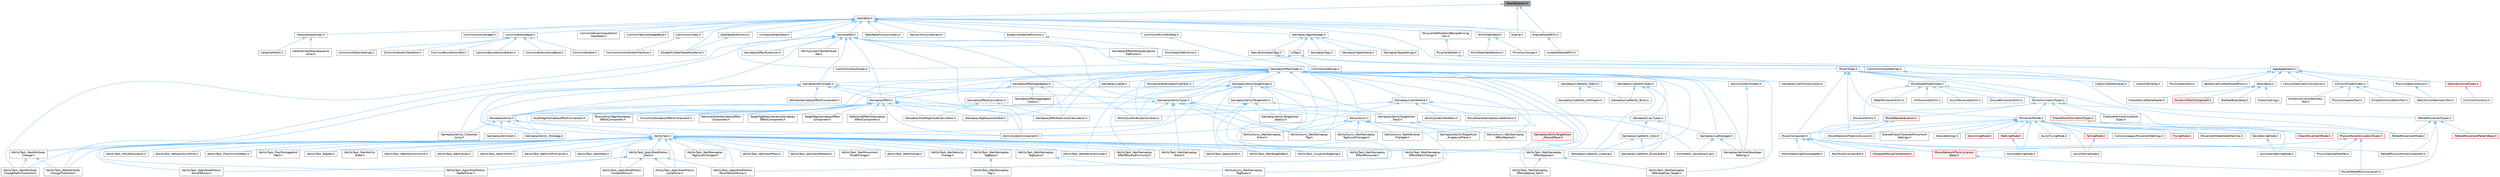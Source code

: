 digraph "DataTableUtils.h"
{
 // INTERACTIVE_SVG=YES
 // LATEX_PDF_SIZE
  bgcolor="transparent";
  edge [fontname=Helvetica,fontsize=10,labelfontname=Helvetica,labelfontsize=10];
  node [fontname=Helvetica,fontsize=10,shape=box,height=0.2,width=0.4];
  Node1 [id="Node000001",label="DataTableUtils.h",height=0.2,width=0.4,color="gray40", fillcolor="grey60", style="filled", fontcolor="black",tooltip=" "];
  Node1 -> Node2 [id="edge1_Node000001_Node000002",dir="back",color="steelblue1",style="solid",tooltip=" "];
  Node2 [id="Node000002",label="DataTable.h",height=0.2,width=0.4,color="grey40", fillcolor="white", style="filled",URL="$d3/dba/DataTable_8h.html",tooltip=" "];
  Node2 -> Node3 [id="edge2_Node000002_Node000003",dir="back",color="steelblue1",style="solid",tooltip=" "];
  Node3 [id="Node000003",label="AttributeSet.h",height=0.2,width=0.4,color="grey40", fillcolor="white", style="filled",URL="$da/d01/AttributeSet_8h.html",tooltip=" "];
  Node3 -> Node4 [id="edge3_Node000003_Node000004",dir="back",color="steelblue1",style="solid",tooltip=" "];
  Node4 [id="Node000004",label="AbilitySystemBlueprintLibrary.h",height=0.2,width=0.4,color="grey40", fillcolor="white", style="filled",URL="$d5/dd6/AbilitySystemBlueprintLibrary_8h.html",tooltip=" "];
  Node3 -> Node5 [id="edge4_Node000003_Node000005",dir="back",color="steelblue1",style="solid",tooltip=" "];
  Node5 [id="Node000005",label="AbilitySystemComponent.h",height=0.2,width=0.4,color="grey40", fillcolor="white", style="filled",URL="$d0/da3/AbilitySystemComponent_8h.html",tooltip=" "];
  Node3 -> Node6 [id="edge5_Node000003_Node000006",dir="back",color="steelblue1",style="solid",tooltip=" "];
  Node6 [id="Node000006",label="AbilitySystemTestAttribute\lSet.h",height=0.2,width=0.4,color="grey40", fillcolor="white", style="filled",URL="$df/d1f/AbilitySystemTestAttributeSet_8h.html",tooltip=" "];
  Node3 -> Node7 [id="edge6_Node000003_Node000007",dir="back",color="steelblue1",style="solid",tooltip=" "];
  Node7 [id="Node000007",label="AbilityTask_WaitAttribute\lChange.h",height=0.2,width=0.4,color="grey40", fillcolor="white", style="filled",URL="$dd/d60/AbilityTask__WaitAttributeChange_8h.html",tooltip=" "];
  Node7 -> Node8 [id="edge7_Node000007_Node000008",dir="back",color="steelblue1",style="solid",tooltip=" "];
  Node8 [id="Node000008",label="AbilityTask_WaitAttribute\lChangeRatioThreshold.h",height=0.2,width=0.4,color="grey40", fillcolor="white", style="filled",URL="$de/d5e/AbilityTask__WaitAttributeChangeRatioThreshold_8h.html",tooltip=" "];
  Node7 -> Node9 [id="edge8_Node000007_Node000009",dir="back",color="steelblue1",style="solid",tooltip=" "];
  Node9 [id="Node000009",label="AbilityTask_WaitAttribute\lChangeThreshold.h",height=0.2,width=0.4,color="grey40", fillcolor="white", style="filled",URL="$db/d3e/AbilityTask__WaitAttributeChangeThreshold_8h.html",tooltip=" "];
  Node3 -> Node8 [id="edge9_Node000003_Node000008",dir="back",color="steelblue1",style="solid",tooltip=" "];
  Node3 -> Node9 [id="edge10_Node000003_Node000009",dir="back",color="steelblue1",style="solid",tooltip=" "];
  Node3 -> Node10 [id="edge11_Node000003_Node000010",dir="back",color="steelblue1",style="solid",tooltip=" "];
  Node10 [id="Node000010",label="GameplayAbilitySpec.h",height=0.2,width=0.4,color="grey40", fillcolor="white", style="filled",URL="$dd/daf/GameplayAbilitySpec_8h.html",tooltip=" "];
  Node10 -> Node11 [id="edge12_Node000010_Node000011",dir="back",color="steelblue1",style="solid",tooltip=" "];
  Node11 [id="Node000011",label="AbilitiesGameplayEffectComponent.h",height=0.2,width=0.4,color="grey40", fillcolor="white", style="filled",URL="$da/db0/AbilitiesGameplayEffectComponent_8h.html",tooltip=" "];
  Node10 -> Node5 [id="edge13_Node000010_Node000005",dir="back",color="steelblue1",style="solid",tooltip=" "];
  Node10 -> Node12 [id="edge14_Node000010_Node000012",dir="back",color="steelblue1",style="solid",tooltip=" "];
  Node12 [id="Node000012",label="AbilityTask.h",height=0.2,width=0.4,color="grey40", fillcolor="white", style="filled",URL="$d2/d8e/AbilityTask_8h.html",tooltip=" "];
  Node12 -> Node13 [id="edge15_Node000012_Node000013",dir="back",color="steelblue1",style="solid",tooltip=" "];
  Node13 [id="Node000013",label="AbilityTask_ApplyRootMotion\lConstantForce.h",height=0.2,width=0.4,color="grey40", fillcolor="white", style="filled",URL="$d0/de8/AbilityTask__ApplyRootMotionConstantForce_8h.html",tooltip=" "];
  Node12 -> Node14 [id="edge16_Node000012_Node000014",dir="back",color="steelblue1",style="solid",tooltip=" "];
  Node14 [id="Node000014",label="AbilityTask_ApplyRootMotion\lJumpForce.h",height=0.2,width=0.4,color="grey40", fillcolor="white", style="filled",URL="$d7/db6/AbilityTask__ApplyRootMotionJumpForce_8h.html",tooltip=" "];
  Node12 -> Node15 [id="edge17_Node000012_Node000015",dir="back",color="steelblue1",style="solid",tooltip=" "];
  Node15 [id="Node000015",label="AbilityTask_ApplyRootMotion\lMoveToActorForce.h",height=0.2,width=0.4,color="grey40", fillcolor="white", style="filled",URL="$d5/de3/AbilityTask__ApplyRootMotionMoveToActorForce_8h.html",tooltip=" "];
  Node12 -> Node16 [id="edge18_Node000012_Node000016",dir="back",color="steelblue1",style="solid",tooltip=" "];
  Node16 [id="Node000016",label="AbilityTask_ApplyRootMotion\lMoveToForce.h",height=0.2,width=0.4,color="grey40", fillcolor="white", style="filled",URL="$d3/dc3/AbilityTask__ApplyRootMotionMoveToForce_8h.html",tooltip=" "];
  Node12 -> Node17 [id="edge19_Node000012_Node000017",dir="back",color="steelblue1",style="solid",tooltip=" "];
  Node17 [id="Node000017",label="AbilityTask_ApplyRootMotion\lRadialForce.h",height=0.2,width=0.4,color="grey40", fillcolor="white", style="filled",URL="$da/d06/AbilityTask__ApplyRootMotionRadialForce_8h.html",tooltip=" "];
  Node12 -> Node18 [id="edge20_Node000012_Node000018",dir="back",color="steelblue1",style="solid",tooltip=" "];
  Node18 [id="Node000018",label="AbilityTask_ApplyRootMotion\l_Base.h",height=0.2,width=0.4,color="grey40", fillcolor="white", style="filled",URL="$d8/d7d/AbilityTask__ApplyRootMotion__Base_8h.html",tooltip=" "];
  Node18 -> Node13 [id="edge21_Node000018_Node000013",dir="back",color="steelblue1",style="solid",tooltip=" "];
  Node18 -> Node14 [id="edge22_Node000018_Node000014",dir="back",color="steelblue1",style="solid",tooltip=" "];
  Node18 -> Node15 [id="edge23_Node000018_Node000015",dir="back",color="steelblue1",style="solid",tooltip=" "];
  Node18 -> Node16 [id="edge24_Node000018_Node000016",dir="back",color="steelblue1",style="solid",tooltip=" "];
  Node18 -> Node17 [id="edge25_Node000018_Node000017",dir="back",color="steelblue1",style="solid",tooltip=" "];
  Node12 -> Node19 [id="edge26_Node000012_Node000019",dir="back",color="steelblue1",style="solid",tooltip=" "];
  Node19 [id="Node000019",label="AbilityTask_MoveToLocation.h",height=0.2,width=0.4,color="grey40", fillcolor="white", style="filled",URL="$da/d8d/AbilityTask__MoveToLocation_8h.html",tooltip=" "];
  Node12 -> Node20 [id="edge27_Node000012_Node000020",dir="back",color="steelblue1",style="solid",tooltip=" "];
  Node20 [id="Node000020",label="AbilityTask_NetworkSyncPoint.h",height=0.2,width=0.4,color="grey40", fillcolor="white", style="filled",URL="$dc/d62/AbilityTask__NetworkSyncPoint_8h.html",tooltip=" "];
  Node12 -> Node21 [id="edge28_Node000012_Node000021",dir="back",color="steelblue1",style="solid",tooltip=" "];
  Node21 [id="Node000021",label="AbilityTask_PlayAnimAndWait.h",height=0.2,width=0.4,color="grey40", fillcolor="white", style="filled",URL="$d4/d50/AbilityTask__PlayAnimAndWait_8h.html",tooltip=" "];
  Node12 -> Node22 [id="edge29_Node000012_Node000022",dir="back",color="steelblue1",style="solid",tooltip=" "];
  Node22 [id="Node000022",label="AbilityTask_PlayMontageAnd\lWait.h",height=0.2,width=0.4,color="grey40", fillcolor="white", style="filled",URL="$de/d05/AbilityTask__PlayMontageAndWait_8h.html",tooltip=" "];
  Node12 -> Node23 [id="edge30_Node000012_Node000023",dir="back",color="steelblue1",style="solid",tooltip=" "];
  Node23 [id="Node000023",label="AbilityTask_Repeat.h",height=0.2,width=0.4,color="grey40", fillcolor="white", style="filled",URL="$da/d7d/AbilityTask__Repeat_8h.html",tooltip=" "];
  Node12 -> Node24 [id="edge31_Node000012_Node000024",dir="back",color="steelblue1",style="solid",tooltip=" "];
  Node24 [id="Node000024",label="AbilityTask_SpawnActor.h",height=0.2,width=0.4,color="grey40", fillcolor="white", style="filled",URL="$dc/d97/AbilityTask__SpawnActor_8h.html",tooltip=" "];
  Node12 -> Node25 [id="edge32_Node000012_Node000025",dir="back",color="steelblue1",style="solid",tooltip=" "];
  Node25 [id="Node000025",label="AbilityTask_StartAbility\lState.h",height=0.2,width=0.4,color="grey40", fillcolor="white", style="filled",URL="$db/d91/AbilityTask__StartAbilityState_8h.html",tooltip=" "];
  Node12 -> Node26 [id="edge33_Node000012_Node000026",dir="back",color="steelblue1",style="solid",tooltip=" "];
  Node26 [id="Node000026",label="AbilityTask_VisualizeTargeting.h",height=0.2,width=0.4,color="grey40", fillcolor="white", style="filled",URL="$df/dbd/AbilityTask__VisualizeTargeting_8h.html",tooltip=" "];
  Node12 -> Node27 [id="edge34_Node000012_Node000027",dir="back",color="steelblue1",style="solid",tooltip=" "];
  Node27 [id="Node000027",label="AbilityTask_WaitAbilityActivate.h",height=0.2,width=0.4,color="grey40", fillcolor="white", style="filled",URL="$db/da3/AbilityTask__WaitAbilityActivate_8h.html",tooltip=" "];
  Node12 -> Node28 [id="edge35_Node000012_Node000028",dir="back",color="steelblue1",style="solid",tooltip=" "];
  Node28 [id="Node000028",label="AbilityTask_WaitAbilityCommit.h",height=0.2,width=0.4,color="grey40", fillcolor="white", style="filled",URL="$de/de8/AbilityTask__WaitAbilityCommit_8h.html",tooltip=" "];
  Node12 -> Node7 [id="edge36_Node000012_Node000007",dir="back",color="steelblue1",style="solid",tooltip=" "];
  Node12 -> Node8 [id="edge37_Node000012_Node000008",dir="back",color="steelblue1",style="solid",tooltip=" "];
  Node12 -> Node9 [id="edge38_Node000012_Node000009",dir="back",color="steelblue1",style="solid",tooltip=" "];
  Node12 -> Node29 [id="edge39_Node000012_Node000029",dir="back",color="steelblue1",style="solid",tooltip=" "];
  Node29 [id="Node000029",label="AbilityTask_WaitCancel.h",height=0.2,width=0.4,color="grey40", fillcolor="white", style="filled",URL="$dc/d16/AbilityTask__WaitCancel_8h.html",tooltip=" "];
  Node12 -> Node30 [id="edge40_Node000012_Node000030",dir="back",color="steelblue1",style="solid",tooltip=" "];
  Node30 [id="Node000030",label="AbilityTask_WaitConfirm.h",height=0.2,width=0.4,color="grey40", fillcolor="white", style="filled",URL="$d3/d4f/AbilityTask__WaitConfirm_8h.html",tooltip=" "];
  Node12 -> Node31 [id="edge41_Node000012_Node000031",dir="back",color="steelblue1",style="solid",tooltip=" "];
  Node31 [id="Node000031",label="AbilityTask_WaitConfirmCancel.h",height=0.2,width=0.4,color="grey40", fillcolor="white", style="filled",URL="$de/d88/AbilityTask__WaitConfirmCancel_8h.html",tooltip=" "];
  Node12 -> Node32 [id="edge42_Node000012_Node000032",dir="back",color="steelblue1",style="solid",tooltip=" "];
  Node32 [id="Node000032",label="AbilityTask_WaitDelay.h",height=0.2,width=0.4,color="grey40", fillcolor="white", style="filled",URL="$dc/d63/AbilityTask__WaitDelay_8h.html",tooltip=" "];
  Node12 -> Node33 [id="edge43_Node000012_Node000033",dir="back",color="steelblue1",style="solid",tooltip=" "];
  Node33 [id="Node000033",label="AbilityTask_WaitGameplay\lEffectApplied.h",height=0.2,width=0.4,color="grey40", fillcolor="white", style="filled",URL="$d8/dfe/AbilityTask__WaitGameplayEffectApplied_8h.html",tooltip=" "];
  Node33 -> Node34 [id="edge44_Node000033_Node000034",dir="back",color="steelblue1",style="solid",tooltip=" "];
  Node34 [id="Node000034",label="AbilityTask_WaitGameplay\lEffectApplied_Self.h",height=0.2,width=0.4,color="grey40", fillcolor="white", style="filled",URL="$d0/d01/AbilityTask__WaitGameplayEffectApplied__Self_8h.html",tooltip=" "];
  Node33 -> Node35 [id="edge45_Node000033_Node000035",dir="back",color="steelblue1",style="solid",tooltip=" "];
  Node35 [id="Node000035",label="AbilityTask_WaitGameplay\lEffectApplied_Target.h",height=0.2,width=0.4,color="grey40", fillcolor="white", style="filled",URL="$db/dc4/AbilityTask__WaitGameplayEffectApplied__Target_8h.html",tooltip=" "];
  Node12 -> Node36 [id="edge46_Node000012_Node000036",dir="back",color="steelblue1",style="solid",tooltip=" "];
  Node36 [id="Node000036",label="AbilityTask_WaitGameplay\lEffectBlockedImmunity.h",height=0.2,width=0.4,color="grey40", fillcolor="white", style="filled",URL="$d4/d24/AbilityTask__WaitGameplayEffectBlockedImmunity_8h.html",tooltip=" "];
  Node12 -> Node37 [id="edge47_Node000012_Node000037",dir="back",color="steelblue1",style="solid",tooltip=" "];
  Node37 [id="Node000037",label="AbilityTask_WaitGameplay\lEffectRemoved.h",height=0.2,width=0.4,color="grey40", fillcolor="white", style="filled",URL="$d1/da9/AbilityTask__WaitGameplayEffectRemoved_8h.html",tooltip=" "];
  Node12 -> Node38 [id="edge48_Node000012_Node000038",dir="back",color="steelblue1",style="solid",tooltip=" "];
  Node38 [id="Node000038",label="AbilityTask_WaitGameplay\lEffectStackChange.h",height=0.2,width=0.4,color="grey40", fillcolor="white", style="filled",URL="$de/db3/AbilityTask__WaitGameplayEffectStackChange_8h.html",tooltip=" "];
  Node12 -> Node39 [id="edge49_Node000012_Node000039",dir="back",color="steelblue1",style="solid",tooltip=" "];
  Node39 [id="Node000039",label="AbilityTask_WaitGameplay\lEvent.h",height=0.2,width=0.4,color="grey40", fillcolor="white", style="filled",URL="$dc/db8/AbilityTask__WaitGameplayEvent_8h.html",tooltip=" "];
  Node12 -> Node40 [id="edge50_Node000012_Node000040",dir="back",color="steelblue1",style="solid",tooltip=" "];
  Node40 [id="Node000040",label="AbilityTask_WaitGameplay\lTagBase.h",height=0.2,width=0.4,color="grey40", fillcolor="white", style="filled",URL="$d8/dd0/AbilityTask__WaitGameplayTagBase_8h.html",tooltip=" "];
  Node40 -> Node41 [id="edge51_Node000040_Node000041",dir="back",color="steelblue1",style="solid",tooltip=" "];
  Node41 [id="Node000041",label="AbilityTask_WaitGameplay\lTag.h",height=0.2,width=0.4,color="grey40", fillcolor="white", style="filled",URL="$d3/d4f/AbilityTask__WaitGameplayTag_8h.html",tooltip=" "];
  Node12 -> Node42 [id="edge52_Node000012_Node000042",dir="back",color="steelblue1",style="solid",tooltip=" "];
  Node42 [id="Node000042",label="AbilityTask_WaitGameplay\lTagCountChanged.h",height=0.2,width=0.4,color="grey40", fillcolor="white", style="filled",URL="$dd/d55/AbilityTask__WaitGameplayTagCountChanged_8h.html",tooltip=" "];
  Node12 -> Node43 [id="edge53_Node000012_Node000043",dir="back",color="steelblue1",style="solid",tooltip=" "];
  Node43 [id="Node000043",label="AbilityTask_WaitGameplay\lTagQuery.h",height=0.2,width=0.4,color="grey40", fillcolor="white", style="filled",URL="$d4/d7f/AbilityTask__WaitGameplayTagQuery_8h.html",tooltip=" "];
  Node43 -> Node44 [id="edge54_Node000043_Node000044",dir="back",color="steelblue1",style="solid",tooltip=" "];
  Node44 [id="Node000044",label="AbilityAsync_WaitGameplay\lTagQuery.h",height=0.2,width=0.4,color="grey40", fillcolor="white", style="filled",URL="$d5/d29/AbilityAsync__WaitGameplayTagQuery_8h.html",tooltip=" "];
  Node12 -> Node45 [id="edge55_Node000012_Node000045",dir="back",color="steelblue1",style="solid",tooltip=" "];
  Node45 [id="Node000045",label="AbilityTask_WaitInputPress.h",height=0.2,width=0.4,color="grey40", fillcolor="white", style="filled",URL="$d6/d00/AbilityTask__WaitInputPress_8h.html",tooltip=" "];
  Node12 -> Node46 [id="edge56_Node000012_Node000046",dir="back",color="steelblue1",style="solid",tooltip=" "];
  Node46 [id="Node000046",label="AbilityTask_WaitInputRelease.h",height=0.2,width=0.4,color="grey40", fillcolor="white", style="filled",URL="$d1/d89/AbilityTask__WaitInputRelease_8h.html",tooltip=" "];
  Node12 -> Node47 [id="edge57_Node000012_Node000047",dir="back",color="steelblue1",style="solid",tooltip=" "];
  Node47 [id="Node000047",label="AbilityTask_WaitMovement\lModeChange.h",height=0.2,width=0.4,color="grey40", fillcolor="white", style="filled",URL="$d9/df7/AbilityTask__WaitMovementModeChange_8h.html",tooltip=" "];
  Node12 -> Node48 [id="edge58_Node000012_Node000048",dir="back",color="steelblue1",style="solid",tooltip=" "];
  Node48 [id="Node000048",label="AbilityTask_WaitOverlap.h",height=0.2,width=0.4,color="grey40", fillcolor="white", style="filled",URL="$d9/dab/AbilityTask__WaitOverlap_8h.html",tooltip=" "];
  Node12 -> Node49 [id="edge59_Node000012_Node000049",dir="back",color="steelblue1",style="solid",tooltip=" "];
  Node49 [id="Node000049",label="AbilityTask_WaitTargetData.h",height=0.2,width=0.4,color="grey40", fillcolor="white", style="filled",URL="$d2/d40/AbilityTask__WaitTargetData_8h.html",tooltip=" "];
  Node12 -> Node50 [id="edge60_Node000012_Node000050",dir="back",color="steelblue1",style="solid",tooltip=" "];
  Node50 [id="Node000050",label="AbilityTask_WaitVelocity\lChange.h",height=0.2,width=0.4,color="grey40", fillcolor="white", style="filled",URL="$da/d38/AbilityTask__WaitVelocityChange_8h.html",tooltip=" "];
  Node10 -> Node51 [id="edge61_Node000010_Node000051",dir="back",color="steelblue1",style="solid",tooltip=" "];
  Node51 [id="Node000051",label="GameplayAbility.h",height=0.2,width=0.4,color="grey40", fillcolor="white", style="filled",URL="$dc/d44/GameplayAbility_8h.html",tooltip=" "];
  Node51 -> Node5 [id="edge62_Node000051_Node000005",dir="back",color="steelblue1",style="solid",tooltip=" "];
  Node51 -> Node12 [id="edge63_Node000051_Node000012",dir="back",color="steelblue1",style="solid",tooltip=" "];
  Node51 -> Node52 [id="edge64_Node000051_Node000052",dir="back",color="steelblue1",style="solid",tooltip=" "];
  Node52 [id="Node000052",label="GameplayAbilitySet.h",height=0.2,width=0.4,color="grey40", fillcolor="white", style="filled",URL="$d5/d19/GameplayAbilitySet_8h.html",tooltip=" "];
  Node51 -> Node53 [id="edge65_Node000051_Node000053",dir="back",color="steelblue1",style="solid",tooltip=" "];
  Node53 [id="Node000053",label="GameplayAbility_Character\lJump.h",height=0.2,width=0.4,color="grey40", fillcolor="white", style="filled",URL="$d7/dd2/GameplayAbility__CharacterJump_8h.html",tooltip=" "];
  Node51 -> Node54 [id="edge66_Node000051_Node000054",dir="back",color="steelblue1",style="solid",tooltip=" "];
  Node54 [id="Node000054",label="GameplayAbility_Montage.h",height=0.2,width=0.4,color="grey40", fillcolor="white", style="filled",URL="$d6/d77/GameplayAbility__Montage_8h.html",tooltip=" "];
  Node10 -> Node55 [id="edge67_Node000010_Node000055",dir="back",color="steelblue1",style="solid",tooltip=" "];
  Node55 [id="Node000055",label="GameplayAbilityTypes.h",height=0.2,width=0.4,color="grey40", fillcolor="white", style="filled",URL="$d1/dd9/GameplayAbilityTypes_8h.html",tooltip=" "];
  Node55 -> Node56 [id="edge68_Node000055_Node000056",dir="back",color="steelblue1",style="solid",tooltip=" "];
  Node56 [id="Node000056",label="AbilityAsync.h",height=0.2,width=0.4,color="grey40", fillcolor="white", style="filled",URL="$d8/dce/AbilityAsync_8h.html",tooltip=" "];
  Node56 -> Node57 [id="edge69_Node000056_Node000057",dir="back",color="steelblue1",style="solid",tooltip=" "];
  Node57 [id="Node000057",label="AbilityAsync_WaitAttribute\lChanged.h",height=0.2,width=0.4,color="grey40", fillcolor="white", style="filled",URL="$d8/d81/AbilityAsync__WaitAttributeChanged_8h.html",tooltip=" "];
  Node56 -> Node58 [id="edge70_Node000056_Node000058",dir="back",color="steelblue1",style="solid",tooltip=" "];
  Node58 [id="Node000058",label="AbilityAsync_WaitGameplay\lEffectApplied.h",height=0.2,width=0.4,color="grey40", fillcolor="white", style="filled",URL="$dd/d1a/AbilityAsync__WaitGameplayEffectApplied_8h.html",tooltip=" "];
  Node56 -> Node59 [id="edge71_Node000056_Node000059",dir="back",color="steelblue1",style="solid",tooltip=" "];
  Node59 [id="Node000059",label="AbilityAsync_WaitGameplay\lEvent.h",height=0.2,width=0.4,color="grey40", fillcolor="white", style="filled",URL="$d4/d2d/AbilityAsync__WaitGameplayEvent_8h.html",tooltip=" "];
  Node56 -> Node60 [id="edge72_Node000056_Node000060",dir="back",color="steelblue1",style="solid",tooltip=" "];
  Node60 [id="Node000060",label="AbilityAsync_WaitGameplay\lTag.h",height=0.2,width=0.4,color="grey40", fillcolor="white", style="filled",URL="$d8/dc5/AbilityAsync__WaitGameplayTag_8h.html",tooltip=" "];
  Node56 -> Node61 [id="edge73_Node000056_Node000061",dir="back",color="steelblue1",style="solid",tooltip=" "];
  Node61 [id="Node000061",label="AbilityAsync_WaitGameplay\lTagCountChanged.h",height=0.2,width=0.4,color="grey40", fillcolor="white", style="filled",URL="$d3/d03/AbilityAsync__WaitGameplayTagCountChanged_8h.html",tooltip=" "];
  Node56 -> Node44 [id="edge74_Node000056_Node000044",dir="back",color="steelblue1",style="solid",tooltip=" "];
  Node55 -> Node57 [id="edge75_Node000055_Node000057",dir="back",color="steelblue1",style="solid",tooltip=" "];
  Node55 -> Node59 [id="edge76_Node000055_Node000059",dir="back",color="steelblue1",style="solid",tooltip=" "];
  Node55 -> Node60 [id="edge77_Node000055_Node000060",dir="back",color="steelblue1",style="solid",tooltip=" "];
  Node55 -> Node4 [id="edge78_Node000055_Node000004",dir="back",color="steelblue1",style="solid",tooltip=" "];
  Node55 -> Node12 [id="edge79_Node000055_Node000012",dir="back",color="steelblue1",style="solid",tooltip=" "];
  Node55 -> Node39 [id="edge80_Node000055_Node000039",dir="back",color="steelblue1",style="solid",tooltip=" "];
  Node55 -> Node51 [id="edge81_Node000055_Node000051",dir="back",color="steelblue1",style="solid",tooltip=" "];
  Node10 -> Node53 [id="edge82_Node000010_Node000053",dir="back",color="steelblue1",style="solid",tooltip=" "];
  Node10 -> Node54 [id="edge83_Node000010_Node000054",dir="back",color="steelblue1",style="solid",tooltip=" "];
  Node10 -> Node62 [id="edge84_Node000010_Node000062",dir="back",color="steelblue1",style="solid",tooltip=" "];
  Node62 [id="Node000062",label="GameplayEffect.h",height=0.2,width=0.4,color="grey40", fillcolor="white", style="filled",URL="$d4/d15/GameplayEffect_8h.html",tooltip=" "];
  Node62 -> Node5 [id="edge85_Node000062_Node000005",dir="back",color="steelblue1",style="solid",tooltip=" "];
  Node62 -> Node63 [id="edge86_Node000062_Node000063",dir="back",color="steelblue1",style="solid",tooltip=" "];
  Node63 [id="Node000063",label="AdditionalEffectsGameplay\lEffectComponent.h",height=0.2,width=0.4,color="grey40", fillcolor="white", style="filled",URL="$d5/dd7/AdditionalEffectsGameplayEffectComponent_8h.html",tooltip=" "];
  Node62 -> Node64 [id="edge87_Node000062_Node000064",dir="back",color="steelblue1",style="solid",tooltip=" "];
  Node64 [id="Node000064",label="AssetTagsGameplayEffectComponent.h",height=0.2,width=0.4,color="grey40", fillcolor="white", style="filled",URL="$df/d29/AssetTagsGameplayEffectComponent_8h.html",tooltip=" "];
  Node62 -> Node65 [id="edge88_Node000062_Node000065",dir="back",color="steelblue1",style="solid",tooltip=" "];
  Node65 [id="Node000065",label="BlockAbilityTagsGameplay\lEffectComponent.h",height=0.2,width=0.4,color="grey40", fillcolor="white", style="filled",URL="$d3/dad/BlockAbilityTagsGameplayEffectComponent_8h.html",tooltip=" "];
  Node62 -> Node51 [id="edge89_Node000062_Node000051",dir="back",color="steelblue1",style="solid",tooltip=" "];
  Node62 -> Node54 [id="edge90_Node000062_Node000054",dir="back",color="steelblue1",style="solid",tooltip=" "];
  Node62 -> Node66 [id="edge91_Node000062_Node000066",dir="back",color="steelblue1",style="solid",tooltip=" "];
  Node66 [id="Node000066",label="GameplayCue_Types.h",height=0.2,width=0.4,color="grey40", fillcolor="white", style="filled",URL="$da/d67/GameplayCue__Types_8h.html",tooltip=" "];
  Node66 -> Node67 [id="edge92_Node000066_Node000067",dir="back",color="steelblue1",style="solid",tooltip=" "];
  Node67 [id="Node000067",label="GameplayCueManager.h",height=0.2,width=0.4,color="grey40", fillcolor="white", style="filled",URL="$d7/d4e/GameplayCueManager_8h.html",tooltip=" "];
  Node67 -> Node68 [id="edge93_Node000067_Node000068",dir="back",color="steelblue1",style="solid",tooltip=" "];
  Node68 [id="Node000068",label="AnimNotify_GameplayCue.h",height=0.2,width=0.4,color="grey40", fillcolor="white", style="filled",URL="$da/d48/AnimNotify__GameplayCue_8h.html",tooltip=" "];
  Node67 -> Node69 [id="edge94_Node000067_Node000069",dir="back",color="steelblue1",style="solid",tooltip=" "];
  Node69 [id="Node000069",label="GameplayAbilitiesDeveloper\lSettings.h",height=0.2,width=0.4,color="grey40", fillcolor="white", style="filled",URL="$d3/d55/GameplayAbilitiesDeveloperSettings_8h.html",tooltip=" "];
  Node66 -> Node70 [id="edge95_Node000066_Node000070",dir="back",color="steelblue1",style="solid",tooltip=" "];
  Node70 [id="Node000070",label="GameplayCueNotify_Actor.h",height=0.2,width=0.4,color="grey40", fillcolor="white", style="filled",URL="$df/d91/GameplayCueNotify__Actor_8h.html",tooltip=" "];
  Node70 -> Node71 [id="edge96_Node000070_Node000071",dir="back",color="steelblue1",style="solid",tooltip=" "];
  Node71 [id="Node000071",label="GameplayCueNotify_BurstLatent.h",height=0.2,width=0.4,color="grey40", fillcolor="white", style="filled",URL="$df/db0/GameplayCueNotify__BurstLatent_8h.html",tooltip=" "];
  Node70 -> Node72 [id="edge97_Node000070_Node000072",dir="back",color="steelblue1",style="solid",tooltip=" "];
  Node72 [id="Node000072",label="GameplayCueNotify_Looping.h",height=0.2,width=0.4,color="grey40", fillcolor="white", style="filled",URL="$d5/db4/GameplayCueNotify__Looping_8h.html",tooltip=" "];
  Node62 -> Node73 [id="edge98_Node000062_Node000073",dir="back",color="steelblue1",style="solid",tooltip=" "];
  Node73 [id="Node000073",label="GameplayEffectExecutionCalculation.h",height=0.2,width=0.4,color="grey40", fillcolor="white", style="filled",URL="$df/d9d/GameplayEffectExecutionCalculation_8h.html",tooltip=" "];
  Node62 -> Node74 [id="edge99_Node000062_Node000074",dir="back",color="steelblue1",style="solid",tooltip=" "];
  Node74 [id="Node000074",label="GameplayModMagnitudeCalculation.h",height=0.2,width=0.4,color="grey40", fillcolor="white", style="filled",URL="$dd/da6/GameplayModMagnitudeCalculation_8h.html",tooltip=" "];
  Node62 -> Node75 [id="edge100_Node000062_Node000075",dir="back",color="steelblue1",style="solid",tooltip=" "];
  Node75 [id="Node000075",label="GameplayTagResponseTable.h",height=0.2,width=0.4,color="grey40", fillcolor="white", style="filled",URL="$d1/d27/GameplayTagResponseTable_8h.html",tooltip=" "];
  Node62 -> Node76 [id="edge101_Node000062_Node000076",dir="back",color="steelblue1",style="solid",tooltip=" "];
  Node76 [id="Node000076",label="ImmunityGameplayEffectComponent.h",height=0.2,width=0.4,color="grey40", fillcolor="white", style="filled",URL="$d7/dae/ImmunityGameplayEffectComponent_8h.html",tooltip=" "];
  Node62 -> Node77 [id="edge102_Node000062_Node000077",dir="back",color="steelblue1",style="solid",tooltip=" "];
  Node77 [id="Node000077",label="RemoveOtherGameplayEffect\lComponent.h",height=0.2,width=0.4,color="grey40", fillcolor="white", style="filled",URL="$d8/da2/RemoveOtherGameplayEffectComponent_8h.html",tooltip=" "];
  Node62 -> Node78 [id="edge103_Node000062_Node000078",dir="back",color="steelblue1",style="solid",tooltip=" "];
  Node78 [id="Node000078",label="TargetTagRequirementsGameplay\lEffectComponent.h",height=0.2,width=0.4,color="grey40", fillcolor="white", style="filled",URL="$d3/df8/TargetTagRequirementsGameplayEffectComponent_8h.html",tooltip=" "];
  Node62 -> Node79 [id="edge104_Node000062_Node000079",dir="back",color="steelblue1",style="solid",tooltip=" "];
  Node79 [id="Node000079",label="TargetTagsGameplayEffect\lComponent.h",height=0.2,width=0.4,color="grey40", fillcolor="white", style="filled",URL="$d5/d2e/TargetTagsGameplayEffectComponent_8h.html",tooltip=" "];
  Node3 -> Node55 [id="edge105_Node000003_Node000055",dir="back",color="steelblue1",style="solid",tooltip=" "];
  Node3 -> Node62 [id="edge106_Node000003_Node000062",dir="back",color="steelblue1",style="solid",tooltip=" "];
  Node3 -> Node80 [id="edge107_Node000003_Node000080",dir="back",color="steelblue1",style="solid",tooltip=" "];
  Node80 [id="Node000080",label="GameplayEffectAttributeCapture\lDefinition.h",height=0.2,width=0.4,color="grey40", fillcolor="white", style="filled",URL="$dd/d62/GameplayEffectAttributeCaptureDefinition_8h.html",tooltip=" "];
  Node80 -> Node81 [id="edge108_Node000080_Node000081",dir="back",color="steelblue1",style="solid",tooltip=" "];
  Node81 [id="Node000081",label="GameplayEffectTypes.h",height=0.2,width=0.4,color="grey40", fillcolor="white", style="filled",URL="$d7/d59/GameplayEffectTypes_8h.html",tooltip=" "];
  Node81 -> Node56 [id="edge109_Node000081_Node000056",dir="back",color="steelblue1",style="solid",tooltip=" "];
  Node81 -> Node57 [id="edge110_Node000081_Node000057",dir="back",color="steelblue1",style="solid",tooltip=" "];
  Node81 -> Node58 [id="edge111_Node000081_Node000058",dir="back",color="steelblue1",style="solid",tooltip=" "];
  Node81 -> Node59 [id="edge112_Node000081_Node000059",dir="back",color="steelblue1",style="solid",tooltip=" "];
  Node81 -> Node60 [id="edge113_Node000081_Node000060",dir="back",color="steelblue1",style="solid",tooltip=" "];
  Node81 -> Node4 [id="edge114_Node000081_Node000004",dir="back",color="steelblue1",style="solid",tooltip=" "];
  Node81 -> Node82 [id="edge115_Node000081_Node000082",dir="back",color="steelblue1",style="solid",tooltip=" "];
  Node82 [id="Node000082",label="AbilitySystemGlobals.h",height=0.2,width=0.4,color="grey40", fillcolor="white", style="filled",URL="$dc/d82/AbilitySystemGlobals_8h.html",tooltip=" "];
  Node82 -> Node69 [id="edge116_Node000082_Node000069",dir="back",color="steelblue1",style="solid",tooltip=" "];
  Node81 -> Node27 [id="edge117_Node000081_Node000027",dir="back",color="steelblue1",style="solid",tooltip=" "];
  Node81 -> Node33 [id="edge118_Node000081_Node000033",dir="back",color="steelblue1",style="solid",tooltip=" "];
  Node81 -> Node34 [id="edge119_Node000081_Node000034",dir="back",color="steelblue1",style="solid",tooltip=" "];
  Node81 -> Node35 [id="edge120_Node000081_Node000035",dir="back",color="steelblue1",style="solid",tooltip=" "];
  Node81 -> Node36 [id="edge121_Node000081_Node000036",dir="back",color="steelblue1",style="solid",tooltip=" "];
  Node81 -> Node37 [id="edge122_Node000081_Node000037",dir="back",color="steelblue1",style="solid",tooltip=" "];
  Node81 -> Node38 [id="edge123_Node000081_Node000038",dir="back",color="steelblue1",style="solid",tooltip=" "];
  Node81 -> Node69 [id="edge124_Node000081_Node000069",dir="back",color="steelblue1",style="solid",tooltip=" "];
  Node81 -> Node51 [id="edge125_Node000081_Node000051",dir="back",color="steelblue1",style="solid",tooltip=" "];
  Node81 -> Node10 [id="edge126_Node000081_Node000010",dir="back",color="steelblue1",style="solid",tooltip=" "];
  Node81 -> Node83 [id="edge127_Node000081_Node000083",dir="back",color="steelblue1",style="solid",tooltip=" "];
  Node83 [id="Node000083",label="GameplayAbilityTargetTypes.h",height=0.2,width=0.4,color="grey40", fillcolor="white", style="filled",URL="$d8/dd1/GameplayAbilityTargetTypes_8h.html",tooltip=" "];
  Node83 -> Node4 [id="edge128_Node000083_Node000004",dir="back",color="steelblue1",style="solid",tooltip=" "];
  Node83 -> Node5 [id="edge129_Node000083_Node000005",dir="back",color="steelblue1",style="solid",tooltip=" "];
  Node83 -> Node15 [id="edge130_Node000083_Node000015",dir="back",color="steelblue1",style="solid",tooltip=" "];
  Node83 -> Node24 [id="edge131_Node000083_Node000024",dir="back",color="steelblue1",style="solid",tooltip=" "];
  Node83 -> Node51 [id="edge132_Node000083_Node000051",dir="back",color="steelblue1",style="solid",tooltip=" "];
  Node83 -> Node84 [id="edge133_Node000083_Node000084",dir="back",color="steelblue1",style="solid",tooltip=" "];
  Node84 [id="Node000084",label="GameplayAbilityTargetActor.h",height=0.2,width=0.4,color="grey40", fillcolor="white", style="filled",URL="$d7/d35/GameplayAbilityTargetActor_8h.html",tooltip=" "];
  Node84 -> Node26 [id="edge134_Node000084_Node000026",dir="back",color="steelblue1",style="solid",tooltip=" "];
  Node84 -> Node49 [id="edge135_Node000084_Node000049",dir="back",color="steelblue1",style="solid",tooltip=" "];
  Node84 -> Node85 [id="edge136_Node000084_Node000085",dir="back",color="steelblue1",style="solid",tooltip=" "];
  Node85 [id="Node000085",label="GameplayAbilityTargetActor\l_Radius.h",height=0.2,width=0.4,color="grey40", fillcolor="white", style="filled",URL="$da/d31/GameplayAbilityTargetActor__Radius_8h.html",tooltip=" "];
  Node84 -> Node86 [id="edge137_Node000084_Node000086",dir="back",color="steelblue1",style="solid",tooltip=" "];
  Node86 [id="Node000086",label="GameplayAbilityTargetActor\l_Trace.h",height=0.2,width=0.4,color="grey40", fillcolor="white", style="filled",URL="$d6/d1b/GameplayAbilityTargetActor__Trace_8h.html",tooltip=" "];
  Node86 -> Node87 [id="edge138_Node000086_Node000087",dir="back",color="steelblue1",style="solid",tooltip=" "];
  Node87 [id="Node000087",label="GameplayAbilityTargetActor\l_GroundTrace.h",height=0.2,width=0.4,color="red", fillcolor="#FFF0F0", style="filled",URL="$d8/daf/GameplayAbilityTargetActor__GroundTrace_8h.html",tooltip=" "];
  Node86 -> Node89 [id="edge139_Node000086_Node000089",dir="back",color="steelblue1",style="solid",tooltip=" "];
  Node89 [id="Node000089",label="GameplayAbilityTargetActor\l_SingleLineTrace.h",height=0.2,width=0.4,color="grey40", fillcolor="white", style="filled",URL="$dc/d15/GameplayAbilityTargetActor__SingleLineTrace_8h.html",tooltip=" "];
  Node83 -> Node85 [id="edge140_Node000083_Node000085",dir="back",color="steelblue1",style="solid",tooltip=" "];
  Node83 -> Node86 [id="edge141_Node000083_Node000086",dir="back",color="steelblue1",style="solid",tooltip=" "];
  Node83 -> Node55 [id="edge142_Node000083_Node000055",dir="back",color="steelblue1",style="solid",tooltip=" "];
  Node81 -> Node55 [id="edge143_Node000081_Node000055",dir="back",color="steelblue1",style="solid",tooltip=" "];
  Node81 -> Node90 [id="edge144_Node000081_Node000090",dir="back",color="steelblue1",style="solid",tooltip=" "];
  Node90 [id="Node000090",label="GameplayCueFunctionLibrary.h",height=0.2,width=0.4,color="grey40", fillcolor="white", style="filled",URL="$db/d7d/GameplayCueFunctionLibrary_8h.html",tooltip=" "];
  Node81 -> Node91 [id="edge145_Node000081_Node000091",dir="back",color="steelblue1",style="solid",tooltip=" "];
  Node91 [id="Node000091",label="GameplayCueInterface.h",height=0.2,width=0.4,color="grey40", fillcolor="white", style="filled",URL="$d3/d31/GameplayCueInterface_8h.html",tooltip=" "];
  Node91 -> Node4 [id="edge146_Node000091_Node000004",dir="back",color="steelblue1",style="solid",tooltip=" "];
  Node91 -> Node5 [id="edge147_Node000091_Node000005",dir="back",color="steelblue1",style="solid",tooltip=" "];
  Node91 -> Node92 [id="edge148_Node000091_Node000092",dir="back",color="steelblue1",style="solid",tooltip=" "];
  Node92 [id="Node000092",label="AbilitySystemTestPawn.h",height=0.2,width=0.4,color="grey40", fillcolor="white", style="filled",URL="$d9/d5f/AbilitySystemTestPawn_8h.html",tooltip=" "];
  Node91 -> Node68 [id="edge149_Node000091_Node000068",dir="back",color="steelblue1",style="solid",tooltip=" "];
  Node91 -> Node93 [id="edge150_Node000091_Node000093",dir="back",color="steelblue1",style="solid",tooltip=" "];
  Node93 [id="Node000093",label="MovieSceneGameplayCueSections.h",height=0.2,width=0.4,color="grey40", fillcolor="white", style="filled",URL="$df/ded/MovieSceneGameplayCueSections_8h.html",tooltip=" "];
  Node81 -> Node67 [id="edge151_Node000081_Node000067",dir="back",color="steelblue1",style="solid",tooltip=" "];
  Node81 -> Node94 [id="edge152_Node000081_Node000094",dir="back",color="steelblue1",style="solid",tooltip=" "];
  Node94 [id="Node000094",label="GameplayCueNotifyTypes.h",height=0.2,width=0.4,color="grey40", fillcolor="white", style="filled",URL="$d7/d1f/GameplayCueNotifyTypes_8h.html",tooltip=" "];
  Node94 -> Node95 [id="edge153_Node000094_Node000095",dir="back",color="steelblue1",style="solid",tooltip=" "];
  Node95 [id="Node000095",label="GameplayCueNotify_Burst.h",height=0.2,width=0.4,color="grey40", fillcolor="white", style="filled",URL="$d6/d4a/GameplayCueNotify__Burst_8h.html",tooltip=" "];
  Node94 -> Node71 [id="edge154_Node000094_Node000071",dir="back",color="steelblue1",style="solid",tooltip=" "];
  Node94 -> Node72 [id="edge155_Node000094_Node000072",dir="back",color="steelblue1",style="solid",tooltip=" "];
  Node81 -> Node96 [id="edge156_Node000081_Node000096",dir="back",color="steelblue1",style="solid",tooltip=" "];
  Node96 [id="Node000096",label="GameplayCueNotify_Static.h",height=0.2,width=0.4,color="grey40", fillcolor="white", style="filled",URL="$d2/dbf/GameplayCueNotify__Static_8h.html",tooltip=" "];
  Node96 -> Node95 [id="edge157_Node000096_Node000095",dir="back",color="steelblue1",style="solid",tooltip=" "];
  Node96 -> Node97 [id="edge158_Node000096_Node000097",dir="back",color="steelblue1",style="solid",tooltip=" "];
  Node97 [id="Node000097",label="GameplayCueNotify_HitImpact.h",height=0.2,width=0.4,color="grey40", fillcolor="white", style="filled",URL="$d5/da8/GameplayCueNotify__HitImpact_8h.html",tooltip=" "];
  Node81 -> Node98 [id="edge159_Node000081_Node000098",dir="back",color="steelblue1",style="solid",tooltip=" "];
  Node98 [id="Node000098",label="GameplayCueSet.h",height=0.2,width=0.4,color="grey40", fillcolor="white", style="filled",URL="$df/d35/GameplayCueSet_8h.html",tooltip=" "];
  Node81 -> Node66 [id="edge160_Node000081_Node000066",dir="back",color="steelblue1",style="solid",tooltip=" "];
  Node81 -> Node62 [id="edge161_Node000081_Node000062",dir="back",color="steelblue1",style="solid",tooltip=" "];
  Node81 -> Node99 [id="edge162_Node000081_Node000099",dir="back",color="steelblue1",style="solid",tooltip=" "];
  Node99 [id="Node000099",label="GameplayEffectAggregator.h",height=0.2,width=0.4,color="grey40", fillcolor="white", style="filled",URL="$d9/d7f/GameplayEffectAggregator_8h.html",tooltip=" "];
  Node99 -> Node62 [id="edge163_Node000099_Node000062",dir="back",color="steelblue1",style="solid",tooltip=" "];
  Node99 -> Node100 [id="edge164_Node000099_Node000100",dir="back",color="steelblue1",style="solid",tooltip=" "];
  Node100 [id="Node000100",label="GameplayEffectAggregator\lLibrary.h",height=0.2,width=0.4,color="grey40", fillcolor="white", style="filled",URL="$db/da9/GameplayEffectAggregatorLibrary_8h.html",tooltip=" "];
  Node99 -> Node73 [id="edge165_Node000099_Node000073",dir="back",color="steelblue1",style="solid",tooltip=" "];
  Node81 -> Node101 [id="edge166_Node000081_Node000101",dir="back",color="steelblue1",style="solid",tooltip=" "];
  Node101 [id="Node000101",label="GameplayEffectCalculation.h",height=0.2,width=0.4,color="grey40", fillcolor="white", style="filled",URL="$d7/d32/GameplayEffectCalculation_8h.html",tooltip=" "];
  Node101 -> Node73 [id="edge167_Node000101_Node000073",dir="back",color="steelblue1",style="solid",tooltip=" "];
  Node101 -> Node74 [id="edge168_Node000101_Node000074",dir="back",color="steelblue1",style="solid",tooltip=" "];
  Node81 -> Node73 [id="edge169_Node000081_Node000073",dir="back",color="steelblue1",style="solid",tooltip=" "];
  Node81 -> Node75 [id="edge170_Node000081_Node000075",dir="back",color="steelblue1",style="solid",tooltip=" "];
  Node81 -> Node102 [id="edge171_Node000081_Node000102",dir="back",color="steelblue1",style="solid",tooltip=" "];
  Node102 [id="Node000102",label="MovieSceneGameplayCueTrack.h",height=0.2,width=0.4,color="grey40", fillcolor="white", style="filled",URL="$d8/d37/MovieSceneGameplayCueTrack_8h.html",tooltip=" "];
  Node3 -> Node103 [id="edge172_Node000003_Node000103",dir="back",color="steelblue1",style="solid",tooltip=" "];
  Node103 [id="Node000103",label="GameplayEffectExtension.h",height=0.2,width=0.4,color="grey40", fillcolor="white", style="filled",URL="$d6/db4/GameplayEffectExtension_8h.html",tooltip=" "];
  Node3 -> Node81 [id="edge173_Node000003_Node000081",dir="back",color="steelblue1",style="solid",tooltip=" "];
  Node2 -> Node104 [id="edge174_Node000002_Node000104",dir="back",color="steelblue1",style="solid",tooltip=" "];
  Node104 [id="Node000104",label="BlueprintGraphDefinitions.h",height=0.2,width=0.4,color="grey40", fillcolor="white", style="filled",URL="$d7/d5e/BlueprintGraphDefinitions_8h.html",tooltip=" "];
  Node104 -> Node105 [id="edge175_Node000104_Node000105",dir="back",color="steelblue1",style="solid",tooltip=" "];
  Node105 [id="Node000105",label="AnimGraphDefinitions.h",height=0.2,width=0.4,color="grey40", fillcolor="white", style="filled",URL="$d9/d78/AnimGraphDefinitions_8h.html",tooltip=" "];
  Node2 -> Node106 [id="edge176_Node000002_Node000106",dir="back",color="steelblue1",style="solid",tooltip=" "];
  Node106 [id="Node000106",label="CelestialDataTypes.h",height=0.2,width=0.4,color="grey40", fillcolor="white", style="filled",URL="$d4/d10/CelestialDataTypes_8h.html",tooltip=" "];
  Node106 -> Node107 [id="edge177_Node000106_Node000107",dir="back",color="steelblue1",style="solid",tooltip=" "];
  Node107 [id="Node000107",label="CelestialMaths.h",height=0.2,width=0.4,color="grey40", fillcolor="white", style="filled",URL="$d8/d15/CelestialMaths_8h.html",tooltip=" "];
  Node106 -> Node108 [id="edge178_Node000106_Node000108",dir="back",color="steelblue1",style="solid",tooltip=" "];
  Node108 [id="Node000108",label="CelestialVaultDaySequence\lActor.h",height=0.2,width=0.4,color="grey40", fillcolor="white", style="filled",URL="$d2/dad/CelestialVaultDaySequenceActor_8h.html",tooltip=" "];
  Node2 -> Node109 [id="edge179_Node000002_Node000109",dir="back",color="steelblue1",style="solid",tooltip=" "];
  Node109 [id="Node000109",label="CommonActionWidget.h",height=0.2,width=0.4,color="grey40", fillcolor="white", style="filled",URL="$dc/dc3/CommonActionWidget_8h.html",tooltip=" "];
  Node2 -> Node110 [id="edge180_Node000002_Node000110",dir="back",color="steelblue1",style="solid",tooltip=" "];
  Node110 [id="Node000110",label="CommonButtonBase.h",height=0.2,width=0.4,color="grey40", fillcolor="white", style="filled",URL="$df/d0b/CommonButtonBase_8h.html",tooltip=" "];
  Node110 -> Node111 [id="edge181_Node000110_Node000111",dir="back",color="steelblue1",style="solid",tooltip=" "];
  Node111 [id="Node000111",label="CommonBoundActionBar.h",height=0.2,width=0.4,color="grey40", fillcolor="white", style="filled",URL="$dc/df9/CommonBoundActionBar_8h.html",tooltip=" "];
  Node110 -> Node112 [id="edge182_Node000110_Node000112",dir="back",color="steelblue1",style="solid",tooltip=" "];
  Node112 [id="Node000112",label="CommonBoundActionButton.h",height=0.2,width=0.4,color="grey40", fillcolor="white", style="filled",URL="$d1/d5d/CommonBoundActionButton_8h.html",tooltip=" "];
  Node110 -> Node113 [id="edge183_Node000110_Node000113",dir="back",color="steelblue1",style="solid",tooltip=" "];
  Node113 [id="Node000113",label="CommonButtonGroupBase.h",height=0.2,width=0.4,color="grey40", fillcolor="white", style="filled",URL="$d2/dc1/CommonButtonGroupBase_8h.html",tooltip=" "];
  Node110 -> Node114 [id="edge184_Node000110_Node000114",dir="back",color="steelblue1",style="solid",tooltip=" "];
  Node114 [id="Node000114",label="CommonRotator.h",height=0.2,width=0.4,color="grey40", fillcolor="white", style="filled",URL="$d3/d3f/CommonRotator_8h.html",tooltip=" "];
  Node110 -> Node115 [id="edge185_Node000110_Node000115",dir="back",color="steelblue1",style="solid",tooltip=" "];
  Node115 [id="Node000115",label="CommonUIEditorSettings.h",height=0.2,width=0.4,color="grey40", fillcolor="white", style="filled",URL="$dd/d37/CommonUIEditorSettings_8h.html",tooltip=" "];
  Node110 -> Node116 [id="edge186_Node000110_Node000116",dir="back",color="steelblue1",style="solid",tooltip=" "];
  Node116 [id="Node000116",label="SCommonButtonTableRow.h",height=0.2,width=0.4,color="grey40", fillcolor="white", style="filled",URL="$df/d65/SCommonButtonTableRow_8h.html",tooltip=" "];
  Node2 -> Node117 [id="edge187_Node000002_Node000117",dir="back",color="steelblue1",style="solid",tooltip=" "];
  Node117 [id="Node000117",label="CommonGenericInputAction\lDataTable.h",height=0.2,width=0.4,color="grey40", fillcolor="white", style="filled",URL="$df/da2/CommonGenericInputActionDataTable_8h.html",tooltip=" "];
  Node2 -> Node118 [id="edge188_Node000002_Node000118",dir="back",color="steelblue1",style="solid",tooltip=" "];
  Node118 [id="Node000118",label="CommonTabListWidgetBase.h",height=0.2,width=0.4,color="grey40", fillcolor="white", style="filled",URL="$db/d8e/CommonTabListWidgetBase_8h.html",tooltip=" "];
  Node2 -> Node119 [id="edge189_Node000002_Node000119",dir="back",color="steelblue1",style="solid",tooltip=" "];
  Node119 [id="Node000119",label="CommonUIInputTypes.h",height=0.2,width=0.4,color="grey40", fillcolor="white", style="filled",URL="$d5/de8/CommonUIInputTypes_8h.html",tooltip=" "];
  Node2 -> Node120 [id="edge190_Node000002_Node000120",dir="back",color="steelblue1",style="solid",tooltip=" "];
  Node120 [id="Node000120",label="CommonUIRichTextData.h",height=0.2,width=0.4,color="grey40", fillcolor="white", style="filled",URL="$dc/da8/CommonUIRichTextData_8h.html",tooltip=" "];
  Node120 -> Node121 [id="edge191_Node000120_Node000121",dir="back",color="steelblue1",style="solid",tooltip=" "];
  Node121 [id="Node000121",label="CommonUISettings.h",height=0.2,width=0.4,color="grey40", fillcolor="white", style="filled",URL="$dd/d19/CommonUISettings_8h.html",tooltip=" "];
  Node2 -> Node122 [id="edge192_Node000002_Node000122",dir="back",color="steelblue1",style="solid",tooltip=" "];
  Node122 [id="Node000122",label="CommonUITypes.h",height=0.2,width=0.4,color="grey40", fillcolor="white", style="filled",URL="$db/d2b/CommonUITypes_8h.html",tooltip=" "];
  Node122 -> Node123 [id="edge193_Node000122_Node000123",dir="back",color="steelblue1",style="solid",tooltip=" "];
  Node123 [id="Node000123",label="CommonActionHandlerInterface.h",height=0.2,width=0.4,color="grey40", fillcolor="white", style="filled",URL="$d8/d0e/CommonActionHandlerInterface_8h.html",tooltip=" "];
  Node2 -> Node124 [id="edge194_Node000002_Node000124",dir="back",color="steelblue1",style="solid",tooltip=" "];
  Node124 [id="Node000124",label="CompositeDataTable.h",height=0.2,width=0.4,color="grey40", fillcolor="white", style="filled",URL="$dd/d23/CompositeDataTable_8h.html",tooltip=" "];
  Node2 -> Node125 [id="edge195_Node000002_Node000125",dir="back",color="steelblue1",style="solid",tooltip=" "];
  Node125 [id="Node000125",label="DataTableEditorUtils.h",height=0.2,width=0.4,color="grey40", fillcolor="white", style="filled",URL="$d6/d6f/DataTableEditorUtils_8h.html",tooltip=" "];
  Node125 -> Node126 [id="edge196_Node000125_Node000126",dir="back",color="steelblue1",style="solid",tooltip=" "];
  Node126 [id="Node000126",label="SGraphPinDataTableRowName.h",height=0.2,width=0.4,color="grey40", fillcolor="white", style="filled",URL="$d3/d40/SGraphPinDataTableRowName_8h.html",tooltip=" "];
  Node2 -> Node127 [id="edge197_Node000002_Node000127",dir="back",color="steelblue1",style="solid",tooltip=" "];
  Node127 [id="Node000127",label="DataTableFunctionLibrary.h",height=0.2,width=0.4,color="grey40", fillcolor="white", style="filled",URL="$d8/df7/DataTableFunctionLibrary_8h.html",tooltip=" "];
  Node2 -> Node128 [id="edge198_Node000002_Node000128",dir="back",color="steelblue1",style="solid",tooltip=" "];
  Node128 [id="Node000128",label="Engine.h",height=0.2,width=0.4,color="grey40", fillcolor="white", style="filled",URL="$d1/d34/Public_2Engine_8h.html",tooltip=" "];
  Node2 -> Node129 [id="edge199_Node000002_Node000129",dir="back",color="steelblue1",style="solid",tooltip=" "];
  Node129 [id="Node000129",label="EngineSharedPCH.h",height=0.2,width=0.4,color="grey40", fillcolor="white", style="filled",URL="$dc/dbb/EngineSharedPCH_8h.html",tooltip=" "];
  Node129 -> Node130 [id="edge200_Node000129_Node000130",dir="back",color="steelblue1",style="solid",tooltip=" "];
  Node130 [id="Node000130",label="UnrealEdSharedPCH.h",height=0.2,width=0.4,color="grey40", fillcolor="white", style="filled",URL="$d1/de6/UnrealEdSharedPCH_8h.html",tooltip=" "];
  Node2 -> Node131 [id="edge201_Node000002_Node000131",dir="back",color="steelblue1",style="solid",tooltip=" "];
  Node131 [id="Node000131",label="EpicSynth1Component.h",height=0.2,width=0.4,color="grey40", fillcolor="white", style="filled",URL="$d5/d2f/EpicSynth1Component_8h.html",tooltip=" "];
  Node2 -> Node132 [id="edge202_Node000002_Node000132",dir="back",color="steelblue1",style="solid",tooltip=" "];
  Node132 [id="Node000132",label="GameplayTagsManager.h",height=0.2,width=0.4,color="grey40", fillcolor="white", style="filled",URL="$d5/dc9/GameplayTagsManager_8h.html",tooltip=" "];
  Node132 -> Node133 [id="edge203_Node000132_Node000133",dir="back",color="steelblue1",style="solid",tooltip=" "];
  Node133 [id="Node000133",label="GameplayTags.h",height=0.2,width=0.4,color="grey40", fillcolor="white", style="filled",URL="$d0/d9b/GameplayTags_8h.html",tooltip=" "];
  Node132 -> Node134 [id="edge204_Node000132_Node000134",dir="back",color="steelblue1",style="solid",tooltip=" "];
  Node134 [id="Node000134",label="GameplayTagsModule.h",height=0.2,width=0.4,color="grey40", fillcolor="white", style="filled",URL="$dc/d65/GameplayTagsModule_8h.html",tooltip=" "];
  Node132 -> Node135 [id="edge205_Node000132_Node000135",dir="back",color="steelblue1",style="solid",tooltip=" "];
  Node135 [id="Node000135",label="GameplayTagsSettings.h",height=0.2,width=0.4,color="grey40", fillcolor="white", style="filled",URL="$d0/dec/GameplayTagsSettings_8h.html",tooltip=" "];
  Node132 -> Node136 [id="edge206_Node000132_Node000136",dir="back",color="steelblue1",style="solid",tooltip=" "];
  Node136 [id="Node000136",label="NativeGameplayTags.h",height=0.2,width=0.4,color="grey40", fillcolor="white", style="filled",URL="$da/d7f/NativeGameplayTags_8h.html",tooltip=" "];
  Node136 -> Node121 [id="edge207_Node000136_Node000121",dir="back",color="steelblue1",style="solid",tooltip=" "];
  Node136 -> Node137 [id="edge208_Node000136_Node000137",dir="back",color="steelblue1",style="solid",tooltip=" "];
  Node137 [id="Node000137",label="MoverTypes.h",height=0.2,width=0.4,color="grey40", fillcolor="white", style="filled",URL="$dd/d3e/MoverTypes_8h.html",tooltip=" "];
  Node137 -> Node138 [id="edge209_Node000137_Node000138",dir="back",color="steelblue1",style="solid",tooltip=" "];
  Node138 [id="Node000138",label="ChaosCharacterInputs.h",height=0.2,width=0.4,color="grey40", fillcolor="white", style="filled",URL="$de/dde/ChaosCharacterInputs_8h.html",tooltip=" "];
  Node137 -> Node139 [id="edge210_Node000137_Node000139",dir="back",color="steelblue1",style="solid",tooltip=" "];
  Node139 [id="Node000139",label="MovementMode.h",height=0.2,width=0.4,color="grey40", fillcolor="white", style="filled",URL="$d1/de0/MovementMode_8h.html",tooltip=" "];
  Node139 -> Node140 [id="edge211_Node000139_Node000140",dir="back",color="steelblue1",style="solid",tooltip=" "];
  Node140 [id="Node000140",label="AsyncFallingMode.h",height=0.2,width=0.4,color="grey40", fillcolor="white", style="filled",URL="$db/dd0/AsyncFallingMode_8h.html",tooltip=" "];
  Node139 -> Node141 [id="edge212_Node000139_Node000141",dir="back",color="steelblue1",style="solid",tooltip=" "];
  Node141 [id="Node000141",label="AsyncFlyingMode.h",height=0.2,width=0.4,color="grey40", fillcolor="white", style="filled",URL="$d9/d2e/AsyncFlyingMode_8h.html",tooltip=" "];
  Node139 -> Node142 [id="edge213_Node000139_Node000142",dir="back",color="steelblue1",style="solid",tooltip=" "];
  Node142 [id="Node000142",label="AsyncNavWalkingMode.h",height=0.2,width=0.4,color="grey40", fillcolor="white", style="filled",URL="$d2/d88/AsyncNavWalkingMode_8h.html",tooltip=" "];
  Node139 -> Node143 [id="edge214_Node000139_Node000143",dir="back",color="steelblue1",style="solid",tooltip=" "];
  Node143 [id="Node000143",label="AsyncWalkingMode.h",height=0.2,width=0.4,color="grey40", fillcolor="white", style="filled",URL="$de/daa/AsyncWalkingMode_8h.html",tooltip=" "];
  Node139 -> Node144 [id="edge215_Node000139_Node000144",dir="back",color="steelblue1",style="solid",tooltip=" "];
  Node144 [id="Node000144",label="ChaosMovementMode.h",height=0.2,width=0.4,color="red", fillcolor="#FFF0F0", style="filled",URL="$d4/dae/ChaosMovementMode_8h.html",tooltip=" "];
  Node139 -> Node150 [id="edge216_Node000139_Node000150",dir="back",color="steelblue1",style="solid",tooltip=" "];
  Node150 [id="Node000150",label="CommonLegacyMovementSettings.h",height=0.2,width=0.4,color="grey40", fillcolor="white", style="filled",URL="$d3/d61/CommonLegacyMovementSettings_8h.html",tooltip=" "];
  Node139 -> Node151 [id="edge217_Node000139_Node000151",dir="back",color="steelblue1",style="solid",tooltip=" "];
  Node151 [id="Node000151",label="FallingMode.h",height=0.2,width=0.4,color="red", fillcolor="#FFF0F0", style="filled",URL="$d8/ddd/FallingMode_8h.html",tooltip=" "];
  Node151 -> Node140 [id="edge218_Node000151_Node000140",dir="back",color="steelblue1",style="solid",tooltip=" "];
  Node139 -> Node153 [id="edge219_Node000139_Node000153",dir="back",color="steelblue1",style="solid",tooltip=" "];
  Node153 [id="Node000153",label="FlyingMode.h",height=0.2,width=0.4,color="red", fillcolor="#FFF0F0", style="filled",URL="$d8/def/FlyingMode_8h.html",tooltip=" "];
  Node139 -> Node155 [id="edge220_Node000139_Node000155",dir="back",color="steelblue1",style="solid",tooltip=" "];
  Node155 [id="Node000155",label="MovementModeStateMachine.h",height=0.2,width=0.4,color="grey40", fillcolor="white", style="filled",URL="$d0/d36/MovementModeStateMachine_8h.html",tooltip=" "];
  Node139 -> Node156 [id="edge221_Node000139_Node000156",dir="back",color="steelblue1",style="solid",tooltip=" "];
  Node156 [id="Node000156",label="MoverComponent.h",height=0.2,width=0.4,color="grey40", fillcolor="white", style="filled",URL="$dc/d95/MoverComponent_8h.html",tooltip=" "];
  Node156 -> Node157 [id="edge222_Node000156_Node000157",dir="back",color="steelblue1",style="solid",tooltip=" "];
  Node157 [id="Node000157",label="CharacterMoverComponent.h",height=0.2,width=0.4,color="red", fillcolor="#FFF0F0", style="filled",URL="$d2/d92/CharacterMoverComponent_8h.html",tooltip=" "];
  Node156 -> Node160 [id="edge223_Node000156_Node000160",dir="back",color="steelblue1",style="solid",tooltip=" "];
  Node160 [id="Node000160",label="MotionWarpingMoverAdapter.h",height=0.2,width=0.4,color="grey40", fillcolor="white", style="filled",URL="$d2/dbb/MotionWarpingMoverAdapter_8h.html",tooltip=" "];
  Node156 -> Node161 [id="edge224_Node000156_Node000161",dir="back",color="steelblue1",style="solid",tooltip=" "];
  Node161 [id="Node000161",label="MoverNetworkPhysicsLiaison\lBase.h",height=0.2,width=0.4,color="red", fillcolor="#FFF0F0", style="filled",URL="$d6/d54/MoverNetworkPhysicsLiaisonBase_8h.html",tooltip=" "];
  Node161 -> Node163 [id="edge225_Node000161_Node000163",dir="back",color="steelblue1",style="solid",tooltip=" "];
  Node163 [id="Node000163",label="MoverPathedPhysicsLiaison.h",height=0.2,width=0.4,color="grey40", fillcolor="white", style="filled",URL="$d8/d2d/MoverPathedPhysicsLiaison_8h.html",tooltip=" "];
  Node156 -> Node164 [id="edge226_Node000156_Node000164",dir="back",color="steelblue1",style="solid",tooltip=" "];
  Node164 [id="Node000164",label="NavMoverComponent.h",height=0.2,width=0.4,color="grey40", fillcolor="white", style="filled",URL="$df/dbc/NavMoverComponent_8h.html",tooltip=" "];
  Node156 -> Node165 [id="edge227_Node000156_Node000165",dir="back",color="steelblue1",style="solid",tooltip=" "];
  Node165 [id="Node000165",label="PathedPhysicsMoverComponent.h",height=0.2,width=0.4,color="grey40", fillcolor="white", style="filled",URL="$d2/dea/PathedPhysicsMoverComponent_8h.html",tooltip=" "];
  Node156 -> Node166 [id="edge228_Node000156_Node000166",dir="back",color="steelblue1",style="solid",tooltip=" "];
  Node166 [id="Node000166",label="PhysicsStanceModifier.h",height=0.2,width=0.4,color="grey40", fillcolor="white", style="filled",URL="$dc/d04/PhysicsStanceModifier_8h.html",tooltip=" "];
  Node139 -> Node167 [id="edge229_Node000139_Node000167",dir="back",color="steelblue1",style="solid",tooltip=" "];
  Node167 [id="Node000167",label="MoverNetworkPredictionLiaison.h",height=0.2,width=0.4,color="grey40", fillcolor="white", style="filled",URL="$d3/da4/MoverNetworkPredictionLiaison_8h.html",tooltip=" "];
  Node139 -> Node168 [id="edge230_Node000139_Node000168",dir="back",color="steelblue1",style="solid",tooltip=" "];
  Node168 [id="Node000168",label="NavWalkingMode.h",height=0.2,width=0.4,color="grey40", fillcolor="white", style="filled",URL="$d3/d7f/NavWalkingMode_8h.html",tooltip=" "];
  Node168 -> Node142 [id="edge231_Node000168_Node000142",dir="back",color="steelblue1",style="solid",tooltip=" "];
  Node139 -> Node169 [id="edge232_Node000139_Node000169",dir="back",color="steelblue1",style="solid",tooltip=" "];
  Node169 [id="Node000169",label="PathedMovementMode.h",height=0.2,width=0.4,color="grey40", fillcolor="white", style="filled",URL="$d7/de0/PathedMovementMode_8h.html",tooltip=" "];
  Node139 -> Node170 [id="edge233_Node000139_Node000170",dir="back",color="steelblue1",style="solid",tooltip=" "];
  Node170 [id="Node000170",label="SharedChaosCharacterMovement\lSettings.h",height=0.2,width=0.4,color="grey40", fillcolor="white", style="filled",URL="$dc/d61/SharedChaosCharacterMovementSettings_8h.html",tooltip=" "];
  Node139 -> Node171 [id="edge234_Node000139_Node000171",dir="back",color="steelblue1",style="solid",tooltip=" "];
  Node171 [id="Node000171",label="StanceSettings.h",height=0.2,width=0.4,color="grey40", fillcolor="white", style="filled",URL="$d4/dcf/StanceSettings_8h.html",tooltip=" "];
  Node139 -> Node172 [id="edge235_Node000139_Node000172",dir="back",color="steelblue1",style="solid",tooltip=" "];
  Node172 [id="Node000172",label="SwimmingMode.h",height=0.2,width=0.4,color="red", fillcolor="#FFF0F0", style="filled",URL="$de/d41/SwimmingMode_8h.html",tooltip=" "];
  Node139 -> Node174 [id="edge236_Node000139_Node000174",dir="back",color="steelblue1",style="solid",tooltip=" "];
  Node174 [id="Node000174",label="WalkingMode.h",height=0.2,width=0.4,color="red", fillcolor="#FFF0F0", style="filled",URL="$d0/d91/WalkingMode_8h.html",tooltip=" "];
  Node174 -> Node143 [id="edge237_Node000174_Node000143",dir="back",color="steelblue1",style="solid",tooltip=" "];
  Node137 -> Node156 [id="edge238_Node000137_Node000156",dir="back",color="steelblue1",style="solid",tooltip=" "];
  Node137 -> Node176 [id="edge239_Node000137_Node000176",dir="back",color="steelblue1",style="solid",tooltip=" "];
  Node176 [id="Node000176",label="MoverDataModelTypes.h",height=0.2,width=0.4,color="grey40", fillcolor="white", style="filled",URL="$d7/d8d/MoverDataModelTypes_8h.html",tooltip=" "];
  Node176 -> Node177 [id="edge240_Node000176_Node000177",dir="back",color="steelblue1",style="solid",tooltip=" "];
  Node177 [id="Node000177",label="AirMovementUtils.h",height=0.2,width=0.4,color="grey40", fillcolor="white", style="filled",URL="$df/d55/AirMovementUtils_8h.html",tooltip=" "];
  Node176 -> Node178 [id="edge241_Node000176_Node000178",dir="back",color="steelblue1",style="solid",tooltip=" "];
  Node178 [id="Node000178",label="AsyncMovementUtils.h",height=0.2,width=0.4,color="grey40", fillcolor="white", style="filled",URL="$d4/d3a/AsyncMovementUtils_8h.html",tooltip=" "];
  Node176 -> Node179 [id="edge242_Node000176_Node000179",dir="back",color="steelblue1",style="solid",tooltip=" "];
  Node179 [id="Node000179",label="GroundMovementUtils.h",height=0.2,width=0.4,color="grey40", fillcolor="white", style="filled",URL="$dd/d20/GroundMovementUtils_8h.html",tooltip=" "];
  Node176 -> Node180 [id="edge243_Node000176_Node000180",dir="back",color="steelblue1",style="solid",tooltip=" "];
  Node180 [id="Node000180",label="MovementUtils.h",height=0.2,width=0.4,color="grey40", fillcolor="white", style="filled",URL="$d0/d54/MovementUtils_8h.html",tooltip=" "];
  Node176 -> Node181 [id="edge244_Node000176_Node000181",dir="back",color="steelblue1",style="solid",tooltip=" "];
  Node181 [id="Node000181",label="MoverSimulationTypes.h",height=0.2,width=0.4,color="grey40", fillcolor="white", style="filled",URL="$db/d92/MoverSimulationTypes_8h.html",tooltip=" "];
  Node181 -> Node182 [id="edge245_Node000181_Node000182",dir="back",color="steelblue1",style="solid",tooltip=" "];
  Node182 [id="Node000182",label="ChaosMoverSimulationTypes.h",height=0.2,width=0.4,color="red", fillcolor="#FFF0F0", style="filled",URL="$d5/de5/ChaosMoverSimulationTypes_8h.html",tooltip=" "];
  Node182 -> Node144 [id="edge246_Node000182_Node000144",dir="back",color="steelblue1",style="solid",tooltip=" "];
  Node181 -> Node186 [id="edge247_Node000181_Node000186",dir="back",color="steelblue1",style="solid",tooltip=" "];
  Node186 [id="Node000186",label="CharacterMoverSimulation\lTypes.h",height=0.2,width=0.4,color="grey40", fillcolor="white", style="filled",URL="$df/dcc/CharacterMoverSimulationTypes_8h.html",tooltip=" "];
  Node181 -> Node139 [id="edge248_Node000181_Node000139",dir="back",color="steelblue1",style="solid",tooltip=" "];
  Node181 -> Node180 [id="edge249_Node000181_Node000180",dir="back",color="steelblue1",style="solid",tooltip=" "];
  Node181 -> Node187 [id="edge250_Node000181_Node000187",dir="back",color="steelblue1",style="solid",tooltip=" "];
  Node187 [id="Node000187",label="MoverBackendLiaison.h",height=0.2,width=0.4,color="red", fillcolor="#FFF0F0", style="filled",URL="$dc/dce/MoverBackendLiaison_8h.html",tooltip=" "];
  Node187 -> Node156 [id="edge251_Node000187_Node000156",dir="back",color="steelblue1",style="solid",tooltip=" "];
  Node187 -> Node161 [id="edge252_Node000187_Node000161",dir="back",color="steelblue1",style="solid",tooltip=" "];
  Node187 -> Node167 [id="edge253_Node000187_Node000167",dir="back",color="steelblue1",style="solid",tooltip=" "];
  Node181 -> Node189 [id="edge254_Node000181_Node000189",dir="back",color="steelblue1",style="solid",tooltip=" "];
  Node189 [id="Node000189",label="PhysicsMoverSimulationTypes.h",height=0.2,width=0.4,color="red", fillcolor="#FFF0F0", style="filled",URL="$d1/d2f/PhysicsMoverSimulationTypes_8h.html",tooltip=" "];
  Node189 -> Node161 [id="edge255_Node000189_Node000161",dir="back",color="steelblue1",style="solid",tooltip=" "];
  Node189 -> Node163 [id="edge256_Node000189_Node000163",dir="back",color="steelblue1",style="solid",tooltip=" "];
  Node189 -> Node166 [id="edge257_Node000189_Node000166",dir="back",color="steelblue1",style="solid",tooltip=" "];
  Node176 -> Node191 [id="edge258_Node000176_Node000191",dir="back",color="steelblue1",style="solid",tooltip=" "];
  Node191 [id="Node000191",label="WaterMovementUtils.h",height=0.2,width=0.4,color="grey40", fillcolor="white", style="filled",URL="$d7/da1/WaterMovementUtils_8h.html",tooltip=" "];
  Node137 -> Node167 [id="edge259_Node000137_Node000167",dir="back",color="steelblue1",style="solid",tooltip=" "];
  Node137 -> Node181 [id="edge260_Node000137_Node000181",dir="back",color="steelblue1",style="solid",tooltip=" "];
  Node137 -> Node169 [id="edge261_Node000137_Node000169",dir="back",color="steelblue1",style="solid",tooltip=" "];
  Node137 -> Node192 [id="edge262_Node000137_Node000192",dir="back",color="steelblue1",style="solid",tooltip=" "];
  Node192 [id="Node000192",label="PathedMovementTypes.h",height=0.2,width=0.4,color="grey40", fillcolor="white", style="filled",URL="$d2/d5f/PathedMovementTypes_8h.html",tooltip=" "];
  Node192 -> Node163 [id="edge263_Node000192_Node000163",dir="back",color="steelblue1",style="solid",tooltip=" "];
  Node192 -> Node169 [id="edge264_Node000192_Node000169",dir="back",color="steelblue1",style="solid",tooltip=" "];
  Node192 -> Node193 [id="edge265_Node000192_Node000193",dir="back",color="steelblue1",style="solid",tooltip=" "];
  Node193 [id="Node000193",label="PathedMovementPatternBase.h",height=0.2,width=0.4,color="red", fillcolor="#FFF0F0", style="filled",URL="$dc/dcf/PathedMovementPatternBase_8h.html",tooltip=" "];
  Node192 -> Node165 [id="edge266_Node000192_Node000165",dir="back",color="steelblue1",style="solid",tooltip=" "];
  Node132 -> Node199 [id="edge267_Node000132_Node000199",dir="back",color="steelblue1",style="solid",tooltip=" "];
  Node199 [id="Node000199",label="UITag.h",height=0.2,width=0.4,color="grey40", fillcolor="white", style="filled",URL="$d4/da5/UITag_8h.html",tooltip=" "];
  Node199 -> Node200 [id="edge268_Node000199_Node000200",dir="back",color="steelblue1",style="solid",tooltip=" "];
  Node200 [id="Node000200",label="CommonUIInputSettings.h",height=0.2,width=0.4,color="grey40", fillcolor="white", style="filled",URL="$d4/d5b/CommonUIInputSettings_8h.html",tooltip=" "];
  Node200 -> Node201 [id="edge269_Node000200_Node000201",dir="back",color="steelblue1",style="solid",tooltip=" "];
  Node201 [id="Node000201",label="UIActionBinding.h",height=0.2,width=0.4,color="grey40", fillcolor="white", style="filled",URL="$d9/d31/UIActionBinding_8h.html",tooltip=" "];
  Node199 -> Node119 [id="edge270_Node000199_Node000119",dir="back",color="steelblue1",style="solid",tooltip=" "];
  Node2 -> Node202 [id="edge271_Node000002_Node000202",dir="back",color="steelblue1",style="solid",tooltip=" "];
  Node202 [id="Node000202",label="MLLevelSetModelAndBonesBinning\lInfo.h",height=0.2,width=0.4,color="grey40", fillcolor="white", style="filled",URL="$d4/d98/MLLevelSetModelAndBonesBinningInfo_8h.html",tooltip=" "];
  Node202 -> Node203 [id="edge272_Node000202_Node000203",dir="back",color="steelblue1",style="solid",tooltip=" "];
  Node203 [id="Node000203",label="MLLevelSetElem.h",height=0.2,width=0.4,color="grey40", fillcolor="white", style="filled",URL="$d7/d8f/MLLevelSetElem_8h.html",tooltip=" "];
  Node203 -> Node204 [id="edge273_Node000203_Node000204",dir="back",color="steelblue1",style="solid",tooltip=" "];
  Node204 [id="Node000204",label="AggregateGeom.h",height=0.2,width=0.4,color="grey40", fillcolor="white", style="filled",URL="$d2/d21/AggregateGeom_8h.html",tooltip=" "];
  Node204 -> Node205 [id="edge274_Node000204_Node000205",dir="back",color="steelblue1",style="solid",tooltip=" "];
  Node205 [id="Node000205",label="BaseDynamicMeshSceneProxy.h",height=0.2,width=0.4,color="grey40", fillcolor="white", style="filled",URL="$d2/dee/BaseDynamicMeshSceneProxy_8h.html",tooltip=" "];
  Node204 -> Node206 [id="edge275_Node000204_Node000206",dir="back",color="steelblue1",style="solid",tooltip=" "];
  Node206 [id="Node000206",label="BodySetup.h",height=0.2,width=0.4,color="grey40", fillcolor="white", style="filled",URL="$d8/d7b/BodySetup_8h.html",tooltip=" "];
  Node206 -> Node207 [id="edge276_Node000206_Node000207",dir="back",color="steelblue1",style="solid",tooltip=" "];
  Node207 [id="Node000207",label="ChaosCooking.h",height=0.2,width=0.4,color="grey40", fillcolor="white", style="filled",URL="$de/d88/ChaosCooking_8h.html",tooltip=" "];
  Node206 -> Node208 [id="edge277_Node000206_Node000208",dir="back",color="steelblue1",style="solid",tooltip=" "];
  Node208 [id="Node000208",label="ChaosDerivedDataReader.h",height=0.2,width=0.4,color="grey40", fillcolor="white", style="filled",URL="$de/d70/ChaosDerivedDataReader_8h.html",tooltip=" "];
  Node206 -> Node209 [id="edge278_Node000206_Node000209",dir="back",color="steelblue1",style="solid",tooltip=" "];
  Node209 [id="Node000209",label="DynamicMeshComponent.h",height=0.2,width=0.4,color="red", fillcolor="#FFF0F0", style="filled",URL="$d8/d66/DynamicMeshComponent_8h.html",tooltip=" "];
  Node206 -> Node281 [id="edge279_Node000206_Node000281",dir="back",color="steelblue1",style="solid",tooltip=" "];
  Node281 [id="Node000281",label="SkeletalBodySetup.h",height=0.2,width=0.4,color="grey40", fillcolor="white", style="filled",URL="$dc/dbc/SkeletalBodySetup_8h.html",tooltip=" "];
  Node204 -> Node282 [id="edge280_Node000204_Node000282",dir="back",color="steelblue1",style="solid",tooltip=" "];
  Node282 [id="Node000282",label="CollisionGeometryConversion.h",height=0.2,width=0.4,color="grey40", fillcolor="white", style="filled",URL="$df/d0d/CollisionGeometryConversion_8h.html",tooltip=" "];
  Node204 -> Node283 [id="edge281_Node000204_Node000283",dir="back",color="steelblue1",style="solid",tooltip=" "];
  Node283 [id="Node000283",label="CollisionPropertySets.h",height=0.2,width=0.4,color="grey40", fillcolor="white", style="filled",URL="$df/dda/CollisionPropertySets_8h.html",tooltip=" "];
  Node283 -> Node284 [id="edge282_Node000283_Node000284",dir="back",color="steelblue1",style="solid",tooltip=" "];
  Node284 [id="Node000284",label="ExtractCollisionGeometry\lTool.h",height=0.2,width=0.4,color="grey40", fillcolor="white", style="filled",URL="$d6/dbd/ExtractCollisionGeometryTool_8h.html",tooltip=" "];
  Node283 -> Node285 [id="edge283_Node000283_Node000285",dir="back",color="steelblue1",style="solid",tooltip=" "];
  Node285 [id="Node000285",label="PhysicsInspectorTool.h",height=0.2,width=0.4,color="grey40", fillcolor="white", style="filled",URL="$d8/d53/PhysicsInspectorTool_8h.html",tooltip=" "];
  Node283 -> Node269 [id="edge284_Node000283_Node000269",dir="back",color="steelblue1",style="solid",tooltip=" "];
  Node269 [id="Node000269",label="SetCollisionGeometryTool.h",height=0.2,width=0.4,color="grey40", fillcolor="white", style="filled",URL="$d0/de6/SetCollisionGeometryTool_8h.html",tooltip=" "];
  Node283 -> Node286 [id="edge285_Node000283_Node000286",dir="back",color="steelblue1",style="solid",tooltip=" "];
  Node286 [id="Node000286",label="SimpleCollisionEditorTool.h",height=0.2,width=0.4,color="grey40", fillcolor="white", style="filled",URL="$d0/dbe/SimpleCollisionEditorTool_8h.html",tooltip=" "];
  Node204 -> Node287 [id="edge286_Node000204_Node000287",dir="back",color="steelblue1",style="solid",tooltip=" "];
  Node287 [id="Node000287",label="GeometryScriptTypes.h",height=0.2,width=0.4,color="red", fillcolor="#FFF0F0", style="filled",URL="$dd/d09/GeometryScriptTypes_8h.html",tooltip=" "];
  Node287 -> Node288 [id="edge287_Node000287_Node000288",dir="back",color="steelblue1",style="solid",tooltip=" "];
  Node288 [id="Node000288",label="CollisionFunctions.h",height=0.2,width=0.4,color="grey40", fillcolor="white", style="filled",URL="$d9/d6e/CollisionFunctions_8h.html",tooltip=" "];
  Node204 -> Node329 [id="edge288_Node000204_Node000329",dir="back",color="steelblue1",style="solid",tooltip=" "];
  Node329 [id="Node000329",label="PhysicsDataCollection.h",height=0.2,width=0.4,color="grey40", fillcolor="white", style="filled",URL="$d0/de2/PhysicsDataCollection_8h.html",tooltip=" "];
  Node329 -> Node269 [id="edge289_Node000329_Node000269",dir="back",color="steelblue1",style="solid",tooltip=" "];
  Node204 -> Node330 [id="edge290_Node000204_Node000330",dir="back",color="steelblue1",style="solid",tooltip=" "];
  Node330 [id="Node000330",label="PhysicsGeometry.h",height=0.2,width=0.4,color="grey40", fillcolor="white", style="filled",URL="$d3/d85/PhysicsGeometry_8h.html",tooltip=" "];
  Node2 -> Node331 [id="edge291_Node000002_Node000331",dir="back",color="steelblue1",style="solid",tooltip=" "];
  Node331 [id="Node000331",label="MirrorDataTable.h",height=0.2,width=0.4,color="grey40", fillcolor="white", style="filled",URL="$d3/d9e/MirrorDataTable_8h.html",tooltip=" "];
  Node331 -> Node332 [id="edge292_Node000331_Node000332",dir="back",color="steelblue1",style="solid",tooltip=" "];
  Node332 [id="Node000332",label="MirrorDataTableFactory.h",height=0.2,width=0.4,color="grey40", fillcolor="white", style="filled",URL="$da/d92/MirrorDataTableFactory_8h.html",tooltip=" "];
  Node331 -> Node333 [id="edge293_Node000331_Node000333",dir="back",color="steelblue1",style="solid",tooltip=" "];
  Node333 [id="Node000333",label="MirrorSyncScope.h",height=0.2,width=0.4,color="grey40", fillcolor="white", style="filled",URL="$d6/d02/MirrorSyncScope_8h.html",tooltip=" "];
  Node2 -> Node126 [id="edge294_Node000002_Node000126",dir="back",color="steelblue1",style="solid",tooltip=" "];
  Node2 -> Node201 [id="edge295_Node000002_Node000201",dir="back",color="steelblue1",style="solid",tooltip=" "];
  Node1 -> Node128 [id="edge296_Node000001_Node000128",dir="back",color="steelblue1",style="solid",tooltip=" "];
  Node1 -> Node129 [id="edge297_Node000001_Node000129",dir="back",color="steelblue1",style="solid",tooltip=" "];
}
